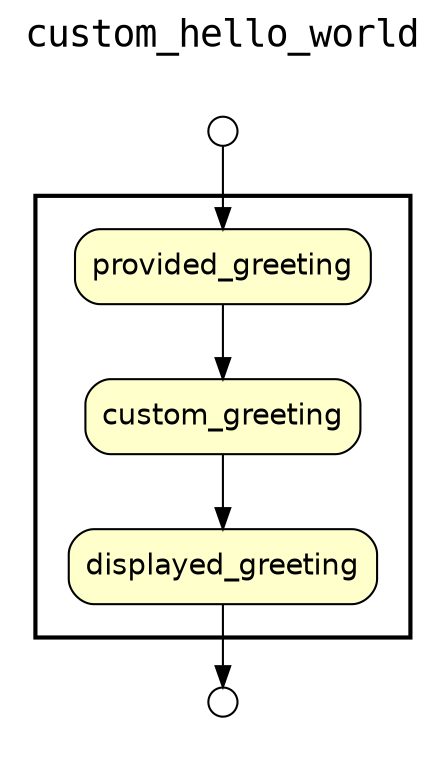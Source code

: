 
digraph YW_DATA {
rankdir=TB
fontname=Courier; fontsize=18; labelloc=t
label="custom_hello_world"
subgraph cluster_workflow { label=""; color=black; penwidth=2
subgraph cluster_workflow_inner { label=""; color=white
node[shape=box style="rounded,filled" fillcolor="#FFFFCC" peripheries=1 fontname=Helvetica]
displayed_greeting
custom_greeting
provided_greeting
node[shape=box style="rounded,filled" fillcolor="#FFFFFF" peripheries=1 fontname=Helvetica]
custom_greeting -> displayed_greeting
provided_greeting -> custom_greeting
}}
subgraph cluster_inflows { label=""; color=white
subgraph cluster_inflows_inner { label=""; color=white
node[shape=circle fillcolor="#FFFFFF" peripheries=1 width=0.2]
provided_greeting_inflow [label=""]
}}
provided_greeting_inflow -> provided_greeting
subgraph cluster_outflows { label=""; color=white
subgraph cluster_outflows_inner { label=""; color=white
node[shape=circle fillcolor="#FFFFFF" peripheries=1 width=0.2]
displayed_greeting_outflow [label=""]
}}
displayed_greeting -> displayed_greeting_outflow
}

